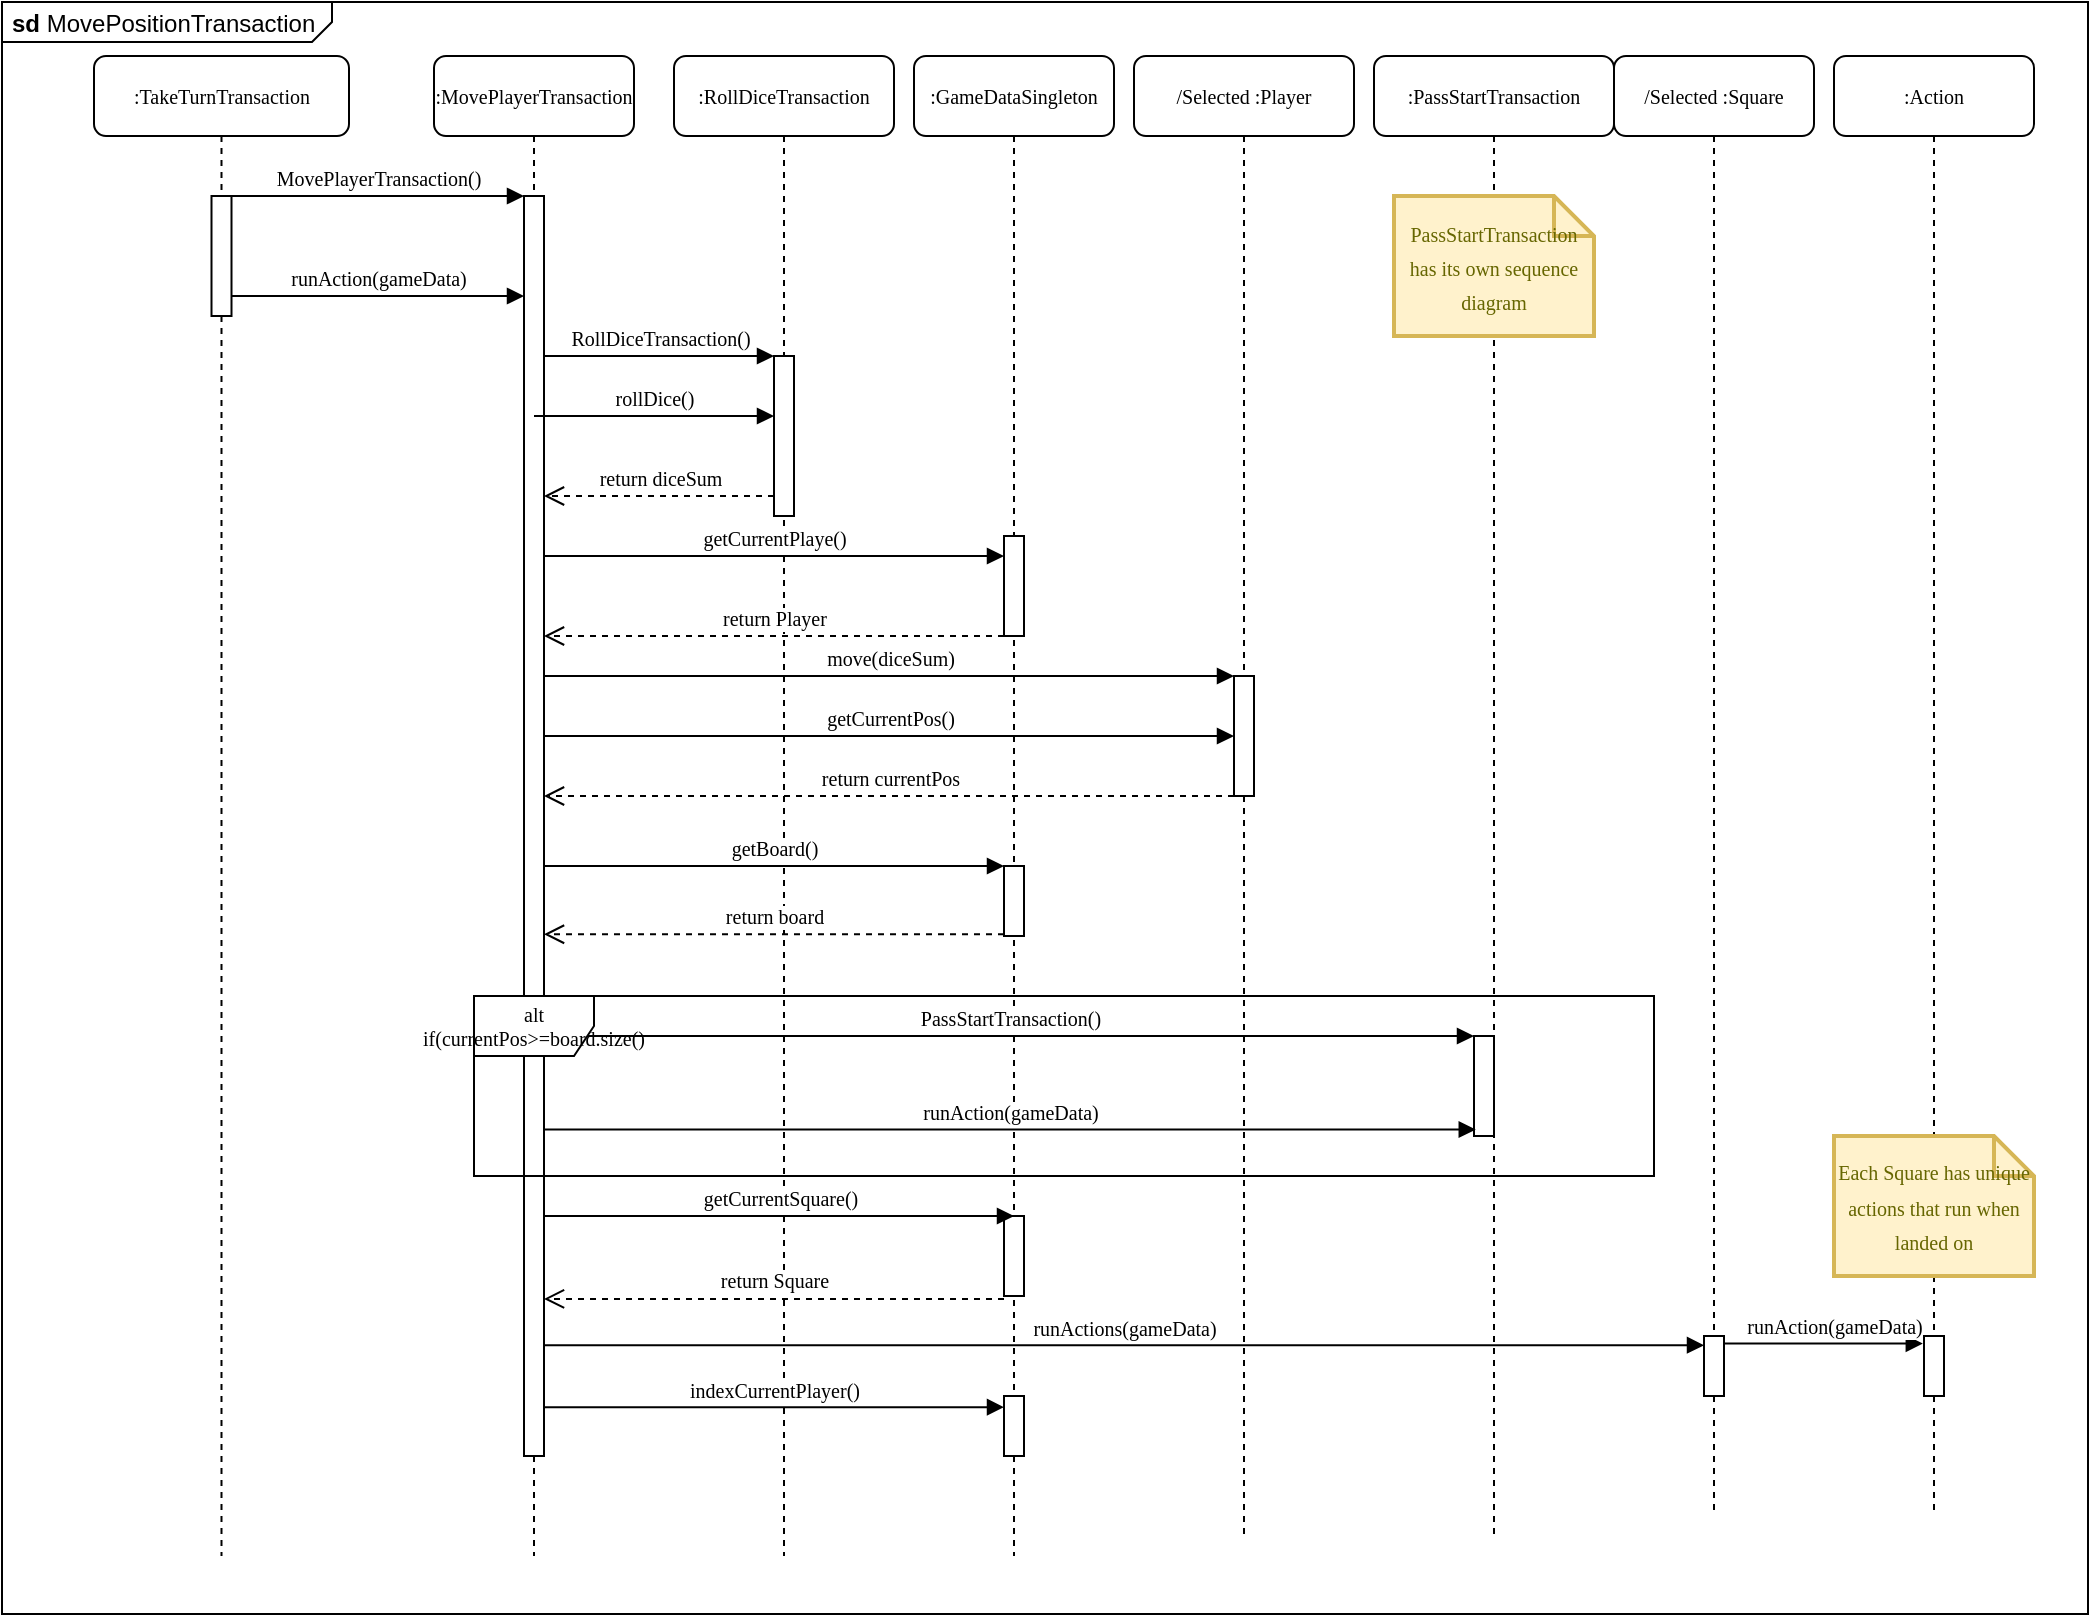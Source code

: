 <mxfile version="14.4.3" type="device"><diagram name="Page-1" id="13e1069c-82ec-6db2-03f1-153e76fe0fe0"><mxGraphModel dx="768" dy="482" grid="1" gridSize="10" guides="1" tooltips="1" connect="1" arrows="1" fold="1" page="1" pageScale="1" pageWidth="1100" pageHeight="850" background="#ffffff" math="0" shadow="0"><root><mxCell id="0"/><mxCell id="1" parent="0"/><mxCell id="5hCfOW4LckcjpHh4iAF2-1" value="&lt;p style=&quot;margin: 0px ; margin-top: 4px ; margin-left: 5px ; text-align: left&quot;&gt;&lt;b&gt;sd&lt;/b&gt;&amp;nbsp;MovePositionTransaction&lt;/p&gt;" style="html=1;shape=mxgraph.sysml.package;overflow=fill;labelX=165.33;align=left;spacingLeft=5;verticalAlign=top;spacingTop=-3;" parent="1" vertex="1"><mxGeometry x="10" y="20" width="1043" height="806" as="geometry"/></mxCell><mxCell id="7baba1c4bc27f4b0-4" value=":TakeTurnTransaction" style="shape=umlLifeline;perimeter=lifelinePerimeter;whiteSpace=wrap;html=1;container=1;collapsible=0;recursiveResize=0;outlineConnect=0;rounded=1;shadow=0;comic=0;labelBackgroundColor=none;strokeWidth=1;fontFamily=Verdana;fontSize=10;align=center;" parent="1" vertex="1"><mxGeometry x="56" y="47" width="127.5" height="750" as="geometry"/></mxCell><mxCell id="nUEDAm6FT9-eJO4y4nOI-21" value="" style="html=1;points=[];perimeter=orthogonalPerimeter;fontFamily=Verdana;fontSize=10;" parent="7baba1c4bc27f4b0-4" vertex="1"><mxGeometry x="58.75" y="70" width="10" height="60" as="geometry"/></mxCell><mxCell id="G-YAVNKLB9NFKYrPlohQ-1" value=":GameDataSingleton" style="shape=umlLifeline;perimeter=lifelinePerimeter;whiteSpace=wrap;html=1;container=1;collapsible=0;recursiveResize=0;outlineConnect=0;rounded=1;shadow=0;comic=0;labelBackgroundColor=none;strokeWidth=1;fontFamily=Verdana;fontSize=10;align=center;" parent="1" vertex="1"><mxGeometry x="466" y="47" width="100" height="750" as="geometry"/></mxCell><mxCell id="8ahtXG1Mo-QcrplH8b1k-10" value="" style="html=1;points=[];perimeter=orthogonalPerimeter;fontFamily=Verdana;fontSize=10;" parent="G-YAVNKLB9NFKYrPlohQ-1" vertex="1"><mxGeometry x="45" y="240" width="10" height="50" as="geometry"/></mxCell><mxCell id="8ahtXG1Mo-QcrplH8b1k-26" value="" style="html=1;points=[];perimeter=orthogonalPerimeter;fontFamily=Verdana;fontSize=10;" parent="G-YAVNKLB9NFKYrPlohQ-1" vertex="1"><mxGeometry x="45" y="405" width="10" height="35" as="geometry"/></mxCell><mxCell id="8ahtXG1Mo-QcrplH8b1k-30" value="" style="html=1;points=[];perimeter=orthogonalPerimeter;fontFamily=Verdana;fontSize=10;" parent="G-YAVNKLB9NFKYrPlohQ-1" vertex="1"><mxGeometry x="45" y="670" width="10" height="30" as="geometry"/></mxCell><mxCell id="8ahtXG1Mo-QcrplH8b1k-33" value="" style="html=1;points=[];perimeter=orthogonalPerimeter;fontFamily=Verdana;fontSize=10;" parent="G-YAVNKLB9NFKYrPlohQ-1" vertex="1"><mxGeometry x="45" y="580" width="10" height="40" as="geometry"/></mxCell><mxCell id="G-YAVNKLB9NFKYrPlohQ-6" value=":MovePlayerTransaction" style="shape=umlLifeline;perimeter=lifelinePerimeter;whiteSpace=wrap;html=1;container=1;collapsible=0;recursiveResize=0;outlineConnect=0;rounded=1;shadow=0;comic=0;labelBackgroundColor=none;strokeWidth=1;fontFamily=Verdana;fontSize=10;align=center;" parent="1" vertex="1"><mxGeometry x="226" y="47" width="100" height="750" as="geometry"/></mxCell><mxCell id="8ahtXG1Mo-QcrplH8b1k-1" value="" style="html=1;points=[];perimeter=orthogonalPerimeter;fontFamily=Verdana;fontSize=10;" parent="G-YAVNKLB9NFKYrPlohQ-6" vertex="1"><mxGeometry x="45" y="70" width="10" height="630" as="geometry"/></mxCell><mxCell id="G-YAVNKLB9NFKYrPlohQ-7" value=":RollDiceTransaction" style="shape=umlLifeline;perimeter=lifelinePerimeter;whiteSpace=wrap;html=1;container=1;collapsible=0;recursiveResize=0;outlineConnect=0;rounded=1;shadow=0;comic=0;labelBackgroundColor=none;strokeWidth=1;fontFamily=Verdana;fontSize=10;align=center;" parent="1" vertex="1"><mxGeometry x="346" y="47" width="110" height="750" as="geometry"/></mxCell><mxCell id="8ahtXG1Mo-QcrplH8b1k-7" value="" style="html=1;points=[];perimeter=orthogonalPerimeter;fontFamily=Verdana;fontSize=10;" parent="G-YAVNKLB9NFKYrPlohQ-7" vertex="1"><mxGeometry x="50" y="150" width="10" height="80" as="geometry"/></mxCell><mxCell id="G-YAVNKLB9NFKYrPlohQ-8" value=":PassStartTransaction" style="shape=umlLifeline;perimeter=lifelinePerimeter;whiteSpace=wrap;html=1;container=1;collapsible=0;recursiveResize=0;outlineConnect=0;rounded=1;shadow=0;comic=0;labelBackgroundColor=none;strokeWidth=1;fontFamily=Verdana;fontSize=10;align=center;" parent="1" vertex="1"><mxGeometry x="696" y="47" width="120.0" height="740" as="geometry"/></mxCell><mxCell id="8ahtXG1Mo-QcrplH8b1k-16" value="" style="html=1;points=[];perimeter=orthogonalPerimeter;fontFamily=Verdana;fontSize=10;" parent="G-YAVNKLB9NFKYrPlohQ-8" vertex="1"><mxGeometry x="50" y="490" width="10" height="50" as="geometry"/></mxCell><mxCell id="nGOdsus00MZl_4R5mpTJ-1" value="&lt;font style=&quot;font-size: 10px&quot; face=&quot;Verdana&quot;&gt;PassStartTransaction has its own sequence diagram&lt;/font&gt;" style="shape=note;strokeWidth=2;fontSize=14;size=20;whiteSpace=wrap;html=1;fillColor=#fff2cc;strokeColor=#d6b656;fontColor=#666600;" parent="G-YAVNKLB9NFKYrPlohQ-8" vertex="1"><mxGeometry x="10" y="70" width="100" height="70" as="geometry"/></mxCell><mxCell id="G-YAVNKLB9NFKYrPlohQ-9" value="/Selected :Square" style="shape=umlLifeline;perimeter=lifelinePerimeter;whiteSpace=wrap;html=1;container=1;collapsible=0;recursiveResize=0;outlineConnect=0;rounded=1;shadow=0;comic=0;labelBackgroundColor=none;strokeWidth=1;fontFamily=Verdana;fontSize=10;align=center;" parent="1" vertex="1"><mxGeometry x="816" y="47" width="100" height="730" as="geometry"/></mxCell><mxCell id="8ahtXG1Mo-QcrplH8b1k-31" value="" style="html=1;points=[];perimeter=orthogonalPerimeter;fontFamily=Verdana;fontSize=10;" parent="G-YAVNKLB9NFKYrPlohQ-9" vertex="1"><mxGeometry x="45" y="640" width="10" height="30" as="geometry"/></mxCell><mxCell id="8ahtXG1Mo-QcrplH8b1k-2" value="MovePlayerTransaction()" style="html=1;verticalAlign=bottom;endArrow=block;fontFamily=Verdana;fontSize=10;" parent="1" source="nUEDAm6FT9-eJO4y4nOI-21" target="8ahtXG1Mo-QcrplH8b1k-1" edge="1"><mxGeometry width="80" relative="1" as="geometry"><mxPoint x="156" y="127" as="sourcePoint"/><mxPoint x="236" y="127" as="targetPoint"/><Array as="points"><mxPoint x="156" y="117"/></Array></mxGeometry></mxCell><mxCell id="8ahtXG1Mo-QcrplH8b1k-3" value="runAction(gameData)" style="html=1;verticalAlign=bottom;endArrow=block;fontFamily=Verdana;fontSize=10;" parent="1" source="nUEDAm6FT9-eJO4y4nOI-21" target="8ahtXG1Mo-QcrplH8b1k-1" edge="1"><mxGeometry width="80" relative="1" as="geometry"><mxPoint x="146" y="157" as="sourcePoint"/><mxPoint x="226" y="157" as="targetPoint"/><Array as="points"><mxPoint x="236" y="167"/></Array></mxGeometry></mxCell><mxCell id="8ahtXG1Mo-QcrplH8b1k-5" value="RollDiceTransaction()" style="html=1;verticalAlign=bottom;endArrow=block;fontFamily=Verdana;fontSize=10;" parent="1" source="8ahtXG1Mo-QcrplH8b1k-1" target="8ahtXG1Mo-QcrplH8b1k-7" edge="1"><mxGeometry width="80" relative="1" as="geometry"><mxPoint x="316" y="207" as="sourcePoint"/><mxPoint x="396" y="207" as="targetPoint"/><Array as="points"><mxPoint x="376" y="197"/></Array></mxGeometry></mxCell><mxCell id="8ahtXG1Mo-QcrplH8b1k-6" value="rollDice()" style="html=1;verticalAlign=bottom;endArrow=block;fontFamily=Verdana;fontSize=10;" parent="1" source="G-YAVNKLB9NFKYrPlohQ-6" target="8ahtXG1Mo-QcrplH8b1k-7" edge="1"><mxGeometry width="80" relative="1" as="geometry"><mxPoint x="276" y="237" as="sourcePoint"/><mxPoint x="356" y="237" as="targetPoint"/><Array as="points"><mxPoint x="396" y="227"/></Array></mxGeometry></mxCell><mxCell id="8ahtXG1Mo-QcrplH8b1k-8" value="return diceSum" style="html=1;verticalAlign=bottom;endArrow=open;dashed=1;endSize=8;fontFamily=Verdana;fontSize=10;" parent="1" source="8ahtXG1Mo-QcrplH8b1k-7" target="8ahtXG1Mo-QcrplH8b1k-1" edge="1"><mxGeometry relative="1" as="geometry"><mxPoint x="376" y="267" as="sourcePoint"/><mxPoint x="296" y="267" as="targetPoint"/><Array as="points"><mxPoint x="376" y="267"/></Array></mxGeometry></mxCell><mxCell id="8ahtXG1Mo-QcrplH8b1k-9" value="/Selected :Player" style="shape=umlLifeline;perimeter=lifelinePerimeter;whiteSpace=wrap;html=1;container=1;collapsible=0;recursiveResize=0;outlineConnect=0;rounded=1;shadow=0;comic=0;labelBackgroundColor=none;strokeWidth=1;fontFamily=Verdana;fontSize=10;align=center;" parent="1" vertex="1"><mxGeometry x="576" y="47" width="110" height="740" as="geometry"/></mxCell><mxCell id="8ahtXG1Mo-QcrplH8b1k-14" value="" style="html=1;points=[];perimeter=orthogonalPerimeter;fontFamily=Verdana;fontSize=10;" parent="8ahtXG1Mo-QcrplH8b1k-9" vertex="1"><mxGeometry x="50" y="310" width="10" height="60" as="geometry"/></mxCell><mxCell id="8ahtXG1Mo-QcrplH8b1k-11" value="getCurrentPlaye()" style="html=1;verticalAlign=bottom;endArrow=block;fontFamily=Verdana;fontSize=10;" parent="1" source="8ahtXG1Mo-QcrplH8b1k-1" target="8ahtXG1Mo-QcrplH8b1k-10" edge="1"><mxGeometry width="80" relative="1" as="geometry"><mxPoint x="316" y="307" as="sourcePoint"/><mxPoint x="396" y="307" as="targetPoint"/><Array as="points"><mxPoint x="506" y="297"/></Array></mxGeometry></mxCell><mxCell id="8ahtXG1Mo-QcrplH8b1k-12" value="return Player" style="html=1;verticalAlign=bottom;endArrow=open;dashed=1;endSize=8;fontFamily=Verdana;fontSize=10;" parent="1" source="8ahtXG1Mo-QcrplH8b1k-10" target="8ahtXG1Mo-QcrplH8b1k-1" edge="1"><mxGeometry relative="1" as="geometry"><mxPoint x="416" y="337" as="sourcePoint"/><mxPoint x="336" y="337" as="targetPoint"/><Array as="points"><mxPoint x="366" y="337"/></Array></mxGeometry></mxCell><mxCell id="8ahtXG1Mo-QcrplH8b1k-13" value="move(diceSum)" style="html=1;verticalAlign=bottom;endArrow=block;fontFamily=Verdana;fontSize=10;" parent="1" source="8ahtXG1Mo-QcrplH8b1k-1" target="8ahtXG1Mo-QcrplH8b1k-14" edge="1"><mxGeometry width="80" relative="1" as="geometry"><mxPoint x="316" y="387" as="sourcePoint"/><mxPoint x="396" y="387" as="targetPoint"/><Array as="points"><mxPoint x="476" y="357"/></Array></mxGeometry></mxCell><mxCell id="8ahtXG1Mo-QcrplH8b1k-17" value="PassStartTransaction()" style="html=1;verticalAlign=bottom;endArrow=block;fontFamily=Verdana;fontSize=10;" parent="1" source="8ahtXG1Mo-QcrplH8b1k-1" target="8ahtXG1Mo-QcrplH8b1k-16" edge="1"><mxGeometry width="80" relative="1" as="geometry"><mxPoint x="316" y="437" as="sourcePoint"/><mxPoint x="396" y="437" as="targetPoint"/></mxGeometry></mxCell><mxCell id="8ahtXG1Mo-QcrplH8b1k-18" value="runAction(gameData)" style="html=1;verticalAlign=bottom;endArrow=block;fontFamily=Verdana;fontSize=10;entryX=0.088;entryY=0.935;entryDx=0;entryDy=0;entryPerimeter=0;" parent="1" source="8ahtXG1Mo-QcrplH8b1k-1" target="8ahtXG1Mo-QcrplH8b1k-16" edge="1"><mxGeometry width="80" relative="1" as="geometry"><mxPoint x="281" y="535" as="sourcePoint"/><mxPoint x="746" y="487" as="targetPoint"/></mxGeometry></mxCell><mxCell id="8ahtXG1Mo-QcrplH8b1k-23" value="alt&lt;br&gt;if(currentPos&amp;gt;=board.size()" style="shape=umlFrame;whiteSpace=wrap;html=1;fontFamily=Verdana;fontSize=10;" parent="1" vertex="1"><mxGeometry x="246" y="517" width="590" height="90" as="geometry"/></mxCell><mxCell id="8ahtXG1Mo-QcrplH8b1k-24" value="getCurrentPos()" style="html=1;verticalAlign=bottom;endArrow=block;fontFamily=Verdana;fontSize=10;" parent="1" source="8ahtXG1Mo-QcrplH8b1k-1" target="8ahtXG1Mo-QcrplH8b1k-14" edge="1"><mxGeometry width="80" relative="1" as="geometry"><mxPoint x="316" y="407" as="sourcePoint"/><mxPoint x="396" y="407" as="targetPoint"/><Array as="points"><mxPoint x="466" y="387"/></Array></mxGeometry></mxCell><mxCell id="8ahtXG1Mo-QcrplH8b1k-25" value="return currentPos" style="html=1;verticalAlign=bottom;endArrow=open;dashed=1;endSize=8;fontFamily=Verdana;fontSize=10;" parent="1" source="8ahtXG1Mo-QcrplH8b1k-14" target="8ahtXG1Mo-QcrplH8b1k-1" edge="1"><mxGeometry relative="1" as="geometry"><mxPoint x="266" y="397" as="sourcePoint"/><mxPoint x="186" y="397" as="targetPoint"/><Array as="points"><mxPoint x="476" y="417"/></Array></mxGeometry></mxCell><mxCell id="8ahtXG1Mo-QcrplH8b1k-28" value="getBoard()" style="html=1;verticalAlign=bottom;endArrow=block;fontFamily=Verdana;fontSize=10;entryX=0;entryY=0;entryDx=0;entryDy=0;entryPerimeter=0;" parent="1" source="8ahtXG1Mo-QcrplH8b1k-1" target="8ahtXG1Mo-QcrplH8b1k-26" edge="1"><mxGeometry width="80" relative="1" as="geometry"><mxPoint x="306" y="457" as="sourcePoint"/><mxPoint x="386" y="457" as="targetPoint"/></mxGeometry></mxCell><mxCell id="8ahtXG1Mo-QcrplH8b1k-29" value="return board" style="html=1;verticalAlign=bottom;endArrow=open;dashed=1;endSize=8;fontFamily=Verdana;fontSize=10;exitX=0;exitY=0.975;exitDx=0;exitDy=0;exitPerimeter=0;" parent="1" source="8ahtXG1Mo-QcrplH8b1k-26" target="8ahtXG1Mo-QcrplH8b1k-1" edge="1"><mxGeometry relative="1" as="geometry"><mxPoint x="376" y="477" as="sourcePoint"/><mxPoint x="296" y="477" as="targetPoint"/></mxGeometry></mxCell><mxCell id="8ahtXG1Mo-QcrplH8b1k-32" value="runActions(gameData)" style="html=1;verticalAlign=bottom;endArrow=block;fontFamily=Verdana;fontSize=10;entryX=0;entryY=0.154;entryDx=0;entryDy=0;entryPerimeter=0;" parent="1" source="8ahtXG1Mo-QcrplH8b1k-1" target="8ahtXG1Mo-QcrplH8b1k-31" edge="1"><mxGeometry width="80" relative="1" as="geometry"><mxPoint x="346" y="757" as="sourcePoint"/><mxPoint x="426" y="757" as="targetPoint"/></mxGeometry></mxCell><mxCell id="8ahtXG1Mo-QcrplH8b1k-34" value="getCurrentSquare()" style="html=1;verticalAlign=bottom;endArrow=block;fontFamily=Verdana;fontSize=10;entryX=0.5;entryY=0;entryDx=0;entryDy=0;entryPerimeter=0;" parent="1" source="8ahtXG1Mo-QcrplH8b1k-1" target="8ahtXG1Mo-QcrplH8b1k-33" edge="1"><mxGeometry width="80" relative="1" as="geometry"><mxPoint x="316" y="627" as="sourcePoint"/><mxPoint x="396" y="627" as="targetPoint"/></mxGeometry></mxCell><mxCell id="8ahtXG1Mo-QcrplH8b1k-35" value="return Square" style="html=1;verticalAlign=bottom;endArrow=open;dashed=1;endSize=8;fontFamily=Verdana;fontSize=10;exitX=0;exitY=1.037;exitDx=0;exitDy=0;exitPerimeter=0;" parent="1" source="8ahtXG1Mo-QcrplH8b1k-33" target="8ahtXG1Mo-QcrplH8b1k-1" edge="1"><mxGeometry relative="1" as="geometry"><mxPoint x="406" y="657" as="sourcePoint"/><mxPoint x="326" y="657" as="targetPoint"/></mxGeometry></mxCell><mxCell id="8ahtXG1Mo-QcrplH8b1k-36" value="indexCurrentPlayer()" style="html=1;verticalAlign=bottom;endArrow=block;fontFamily=Verdana;fontSize=10;entryX=0;entryY=0.186;entryDx=0;entryDy=0;entryPerimeter=0;" parent="1" source="8ahtXG1Mo-QcrplH8b1k-1" target="8ahtXG1Mo-QcrplH8b1k-30" edge="1"><mxGeometry width="80" relative="1" as="geometry"><mxPoint x="336" y="767" as="sourcePoint"/><mxPoint x="416" y="767" as="targetPoint"/></mxGeometry></mxCell><mxCell id="8ahtXG1Mo-QcrplH8b1k-37" value=":Action" style="shape=umlLifeline;perimeter=lifelinePerimeter;whiteSpace=wrap;html=1;container=1;collapsible=0;recursiveResize=0;outlineConnect=0;rounded=1;shadow=0;comic=0;labelBackgroundColor=none;strokeWidth=1;fontFamily=Verdana;fontSize=10;align=center;" parent="1" vertex="1"><mxGeometry x="926" y="47" width="100" height="730" as="geometry"/></mxCell><mxCell id="8ahtXG1Mo-QcrplH8b1k-38" value="" style="html=1;points=[];perimeter=orthogonalPerimeter;fontFamily=Verdana;fontSize=10;" parent="8ahtXG1Mo-QcrplH8b1k-37" vertex="1"><mxGeometry x="45" y="640" width="10" height="30" as="geometry"/></mxCell><mxCell id="8ahtXG1Mo-QcrplH8b1k-39" value="runAction(gameData)" style="html=1;verticalAlign=bottom;endArrow=block;fontFamily=Verdana;fontSize=10;entryX=-0.059;entryY=0.127;entryDx=0;entryDy=0;entryPerimeter=0;" parent="1" source="8ahtXG1Mo-QcrplH8b1k-31" target="8ahtXG1Mo-QcrplH8b1k-38" edge="1"><mxGeometry x="0.106" width="80" relative="1" as="geometry"><mxPoint x="906" y="677" as="sourcePoint"/><mxPoint x="956" y="697" as="targetPoint"/><mxPoint as="offset"/></mxGeometry></mxCell><mxCell id="nGOdsus00MZl_4R5mpTJ-3" value="&lt;font face=&quot;Verdana&quot;&gt;&lt;span style=&quot;font-size: 10px&quot;&gt;Each Square has unique actions that run when landed on&lt;/span&gt;&lt;/font&gt;" style="shape=note;strokeWidth=2;fontSize=14;size=20;whiteSpace=wrap;html=1;fillColor=#fff2cc;strokeColor=#d6b656;fontColor=#666600;" parent="1" vertex="1"><mxGeometry x="926" y="587" width="100" height="70" as="geometry"/></mxCell></root></mxGraphModel></diagram></mxfile>